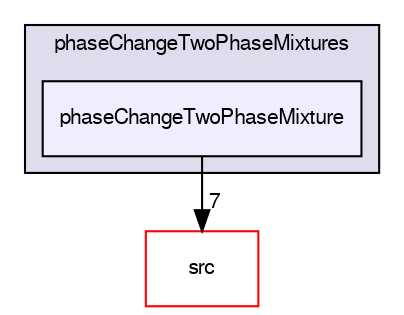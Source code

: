 digraph "applications/solvers/multiphase/interPhaseChangeFoam/phaseChangeTwoPhaseMixtures/phaseChangeTwoPhaseMixture" {
  bgcolor=transparent;
  compound=true
  node [ fontsize="10", fontname="FreeSans"];
  edge [ labelfontsize="10", labelfontname="FreeSans"];
  subgraph clusterdir_428d76558bf17b61b63e4dbf2a2e5401 {
    graph [ bgcolor="#ddddee", pencolor="black", label="phaseChangeTwoPhaseMixtures" fontname="FreeSans", fontsize="10", URL="dir_428d76558bf17b61b63e4dbf2a2e5401.html"]
  dir_21e893d6b4a0ab8f17bf121752a23206 [shape=box, label="phaseChangeTwoPhaseMixture", style="filled", fillcolor="#eeeeff", pencolor="black", URL="dir_21e893d6b4a0ab8f17bf121752a23206.html"];
  }
  dir_68267d1309a1af8e8297ef4c3efbcdba [shape=box label="src" color="red" URL="dir_68267d1309a1af8e8297ef4c3efbcdba.html"];
  dir_21e893d6b4a0ab8f17bf121752a23206->dir_68267d1309a1af8e8297ef4c3efbcdba [headlabel="7", labeldistance=1.5 headhref="dir_000159_000568.html"];
}
